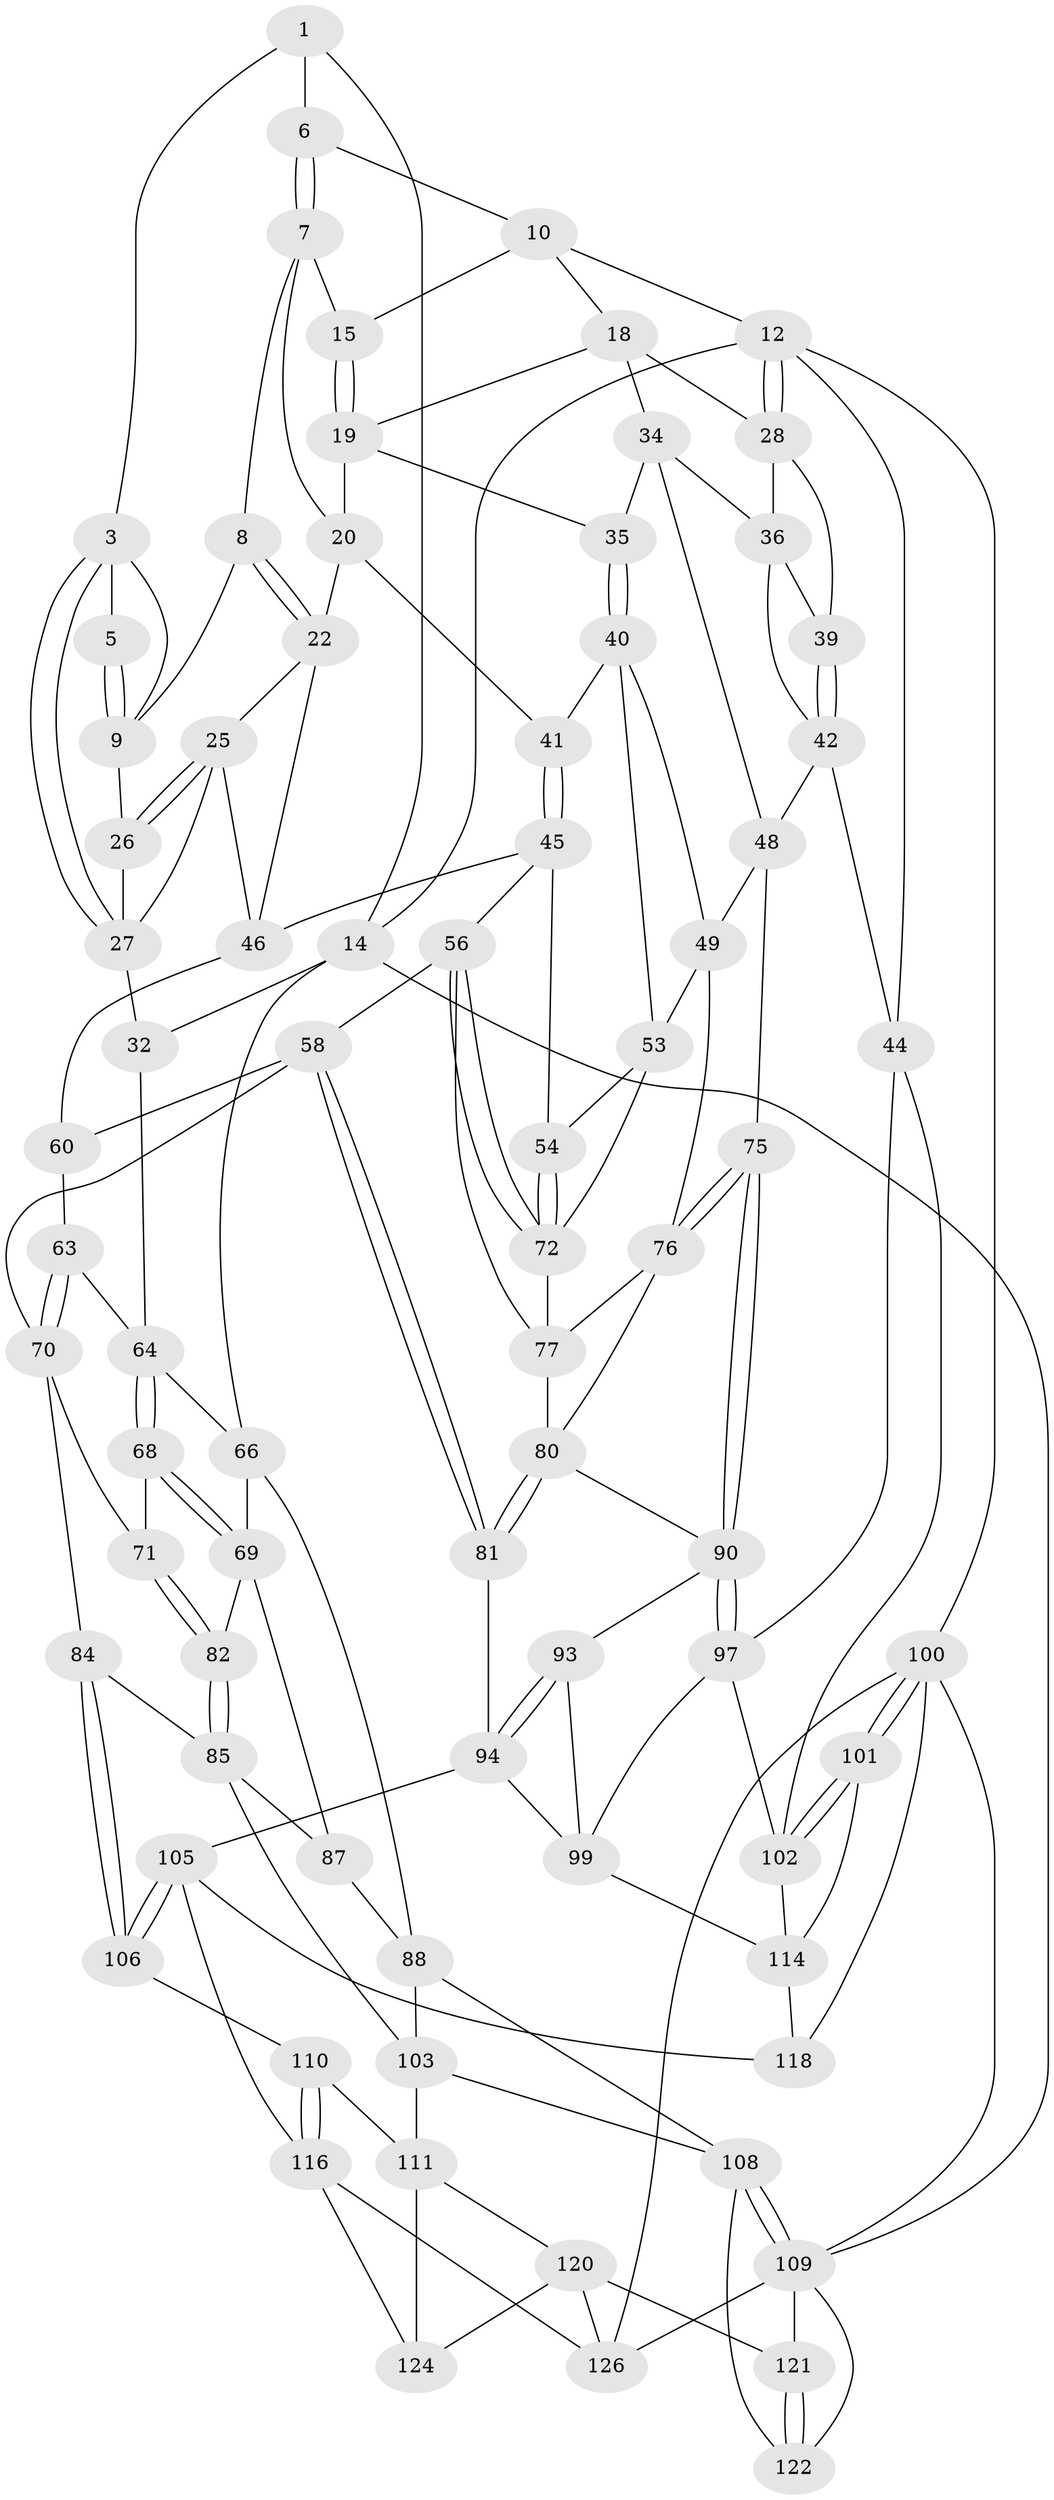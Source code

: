 // original degree distribution, {3: 0.015267175572519083, 5: 0.5648854961832062, 4: 0.22137404580152673, 6: 0.1984732824427481}
// Generated by graph-tools (version 1.1) at 2025/42/03/06/25 10:42:27]
// undirected, 78 vertices, 174 edges
graph export_dot {
graph [start="1"]
  node [color=gray90,style=filled];
  1 [pos="+0.556115601506596+0",super="+2"];
  3 [pos="+0.24689933407090142+0",super="+4"];
  5 [pos="+0.5058651766267661+0"];
  6 [pos="+0.5926719285647319+0"];
  7 [pos="+0.5935479123488449+0.030093650777933384",super="+16"];
  8 [pos="+0.5775540302797514+0.08251918121352034"];
  9 [pos="+0.49095791862441573+0.09323085817807235",super="+17"];
  10 [pos="+0.7709318441759735+0",super="+11"];
  12 [pos="+1+0",super="+13"];
  14 [pos="+0+0",super="+33"];
  15 [pos="+0.7270589199493637+0.03165717950911496"];
  18 [pos="+0.8592596448899472+0.10467130484272738",super="+30"];
  19 [pos="+0.7806166413832947+0.12889322061556166",super="+23"];
  20 [pos="+0.6725587738190952+0.12015522637544272",super="+21"];
  22 [pos="+0.6111221141901124+0.1553767046273804",super="+24"];
  25 [pos="+0.4796881935834224+0.22838198133444504",super="+47"];
  26 [pos="+0.45964868619584404+0.1916394051881966"];
  27 [pos="+0.22982242050152274+0.08276809261396953",super="+31"];
  28 [pos="+0.9525092764534667+0.15619212933559753",super="+29"];
  32 [pos="+0.1486282047519867+0.21865497499932557"];
  34 [pos="+0.788944829622931+0.25407029659554153",super="+38"];
  35 [pos="+0.757506353510333+0.24693992047516014"];
  36 [pos="+0.8984306063363218+0.19401062837364164",super="+37"];
  39 [pos="+0.9577584669722796+0.19727960986838283"];
  40 [pos="+0.7228024750179738+0.2647727055666279",super="+50"];
  41 [pos="+0.695472233578302+0.24800414398837783"];
  42 [pos="+1+0.3964742830335814",super="+43"];
  44 [pos="+1+0.4150568576792565",super="+96"];
  45 [pos="+0.5077113890629499+0.2714317121344865",super="+55"];
  46 [pos="+0.49604090307138493+0.2614246723393838",super="+52"];
  48 [pos="+0.8823338736003279+0.37162503782375705",super="+51"];
  49 [pos="+0.7993345131717565+0.41710191650161693",super="+61"];
  53 [pos="+0.6694954943313809+0.3446256471048141",super="+62"];
  54 [pos="+0.6081251006299692+0.36501698747024974"];
  56 [pos="+0.47473242342168676+0.48084601880365024",super="+57"];
  58 [pos="+0.4215131244262739+0.5501681220912497",super="+59"];
  60 [pos="+0.38992588877385087+0.3938292454449434"];
  63 [pos="+0.17078446303523956+0.279138920131628"];
  64 [pos="+0.168519491625631+0.2763509600736279",super="+65"];
  66 [pos="+0+0.5027014236818708",super="+67"];
  68 [pos="+0.13713826673303206+0.3948297679723153"];
  69 [pos="+0.025548246674808737+0.5102955467071507",super="+83"];
  70 [pos="+0.2542642400797218+0.4682946414362499",super="+74"];
  71 [pos="+0.14601585451052215+0.507654337675371"];
  72 [pos="+0.6076961915064323+0.37265325474742783",super="+73"];
  75 [pos="+0.7949579599741167+0.5609895065169161"];
  76 [pos="+0.7745469673759854+0.5330259372671295",super="+78"];
  77 [pos="+0.6163580174245895+0.4710102323906582",super="+79"];
  80 [pos="+0.6134381479351176+0.5927470286253025",super="+86"];
  81 [pos="+0.5514137283143004+0.6419807492097852"];
  82 [pos="+0.11426221368058588+0.5431294525473351"];
  84 [pos="+0.3397079228418232+0.6242199103975962"];
  85 [pos="+0.19090786832283974+0.6503609511281605",super="+92"];
  87 [pos="+0.045347070256065096+0.656949345156851"];
  88 [pos="+0+0.6536550326300404",super="+89"];
  90 [pos="+0.7991268685169354+0.5678383370432594",super="+91"];
  93 [pos="+0.6664962498478757+0.6976074061862264"];
  94 [pos="+0.6125878486262514+0.721762625891545",super="+95"];
  97 [pos="+0.8104538589281614+0.5784766899279657",super="+98"];
  99 [pos="+0.7894148495352749+0.6970554954108391",super="+113"];
  100 [pos="+1+1",super="+125"];
  101 [pos="+1+0.8648263609244059"];
  102 [pos="+1+0.6672901404274074",super="+107"];
  103 [pos="+0.13023297607042067+0.7560639069061091",super="+104"];
  105 [pos="+0.5732691175393374+0.7495309443488519",super="+117"];
  106 [pos="+0.35198576967395084+0.7034232362164492"];
  108 [pos="+0+0.8163475049540981",super="+119"];
  109 [pos="+0+1",super="+131"];
  110 [pos="+0.3529215371581634+0.7184051113783513"];
  111 [pos="+0.2942879894234118+0.827588619915871",super="+112"];
  114 [pos="+0.8456403004184039+0.772818324398779",super="+115"];
  116 [pos="+0.4818830310569376+0.8338121435761476",super="+123"];
  118 [pos="+0.8219111837275461+1"];
  120 [pos="+0.2519450754717955+0.8735651352889561",super="+127"];
  121 [pos="+0.14623389893329708+0.940610692178827",super="+130"];
  122 [pos="+0.0961502125730765+0.9117744919844453",super="+128"];
  124 [pos="+0.4403807108932656+0.8892325240668756"];
  126 [pos="+0.6208412184410688+1",super="+129"];
  1 -- 6;
  1 -- 3;
  1 -- 14;
  3 -- 27;
  3 -- 27;
  3 -- 9;
  3 -- 5;
  5 -- 9;
  5 -- 9;
  6 -- 7;
  6 -- 7;
  6 -- 10;
  7 -- 8;
  7 -- 15;
  7 -- 20;
  8 -- 9;
  8 -- 22;
  8 -- 22;
  9 -- 26;
  10 -- 15;
  10 -- 18;
  10 -- 12;
  12 -- 28;
  12 -- 28;
  12 -- 100;
  12 -- 44;
  12 -- 14;
  14 -- 109;
  14 -- 32;
  14 -- 66;
  15 -- 19;
  15 -- 19;
  18 -- 19;
  18 -- 34;
  18 -- 28;
  19 -- 35;
  19 -- 20;
  20 -- 41;
  20 -- 22;
  22 -- 46;
  22 -- 25;
  25 -- 26;
  25 -- 26;
  25 -- 27;
  25 -- 46;
  26 -- 27;
  27 -- 32;
  28 -- 39;
  28 -- 36;
  32 -- 64;
  34 -- 35;
  34 -- 48;
  34 -- 36;
  35 -- 40;
  35 -- 40;
  36 -- 39;
  36 -- 42;
  39 -- 42;
  39 -- 42;
  40 -- 41;
  40 -- 49;
  40 -- 53;
  41 -- 45;
  41 -- 45;
  42 -- 48;
  42 -- 44;
  44 -- 97;
  44 -- 102;
  45 -- 46;
  45 -- 56;
  45 -- 54;
  46 -- 60;
  48 -- 49;
  48 -- 75;
  49 -- 76;
  49 -- 53;
  53 -- 54;
  53 -- 72;
  54 -- 72;
  54 -- 72;
  56 -- 72;
  56 -- 72;
  56 -- 58;
  56 -- 77;
  58 -- 81;
  58 -- 81;
  58 -- 60;
  58 -- 70;
  60 -- 63;
  63 -- 64;
  63 -- 70;
  63 -- 70;
  64 -- 68;
  64 -- 68;
  64 -- 66;
  66 -- 69;
  66 -- 88;
  68 -- 69;
  68 -- 69;
  68 -- 71;
  69 -- 82;
  69 -- 87;
  70 -- 71;
  70 -- 84;
  71 -- 82;
  71 -- 82;
  72 -- 77;
  75 -- 76;
  75 -- 76;
  75 -- 90;
  75 -- 90;
  76 -- 80;
  76 -- 77;
  77 -- 80;
  80 -- 81;
  80 -- 81;
  80 -- 90;
  81 -- 94;
  82 -- 85;
  82 -- 85;
  84 -- 85;
  84 -- 106;
  84 -- 106;
  85 -- 103;
  85 -- 87;
  87 -- 88;
  88 -- 108;
  88 -- 103;
  90 -- 97;
  90 -- 97;
  90 -- 93;
  93 -- 94;
  93 -- 94;
  93 -- 99;
  94 -- 105;
  94 -- 99;
  97 -- 99;
  97 -- 102;
  99 -- 114;
  100 -- 101;
  100 -- 101;
  100 -- 109;
  100 -- 126;
  100 -- 118;
  101 -- 102;
  101 -- 102;
  101 -- 114;
  102 -- 114;
  103 -- 108;
  103 -- 111;
  105 -- 106;
  105 -- 106;
  105 -- 116;
  105 -- 118;
  106 -- 110;
  108 -- 109;
  108 -- 109;
  108 -- 122;
  109 -- 122;
  109 -- 121;
  109 -- 126;
  110 -- 111;
  110 -- 116;
  110 -- 116;
  111 -- 124;
  111 -- 120;
  114 -- 118;
  116 -- 124;
  116 -- 126;
  120 -- 121;
  120 -- 124;
  120 -- 126;
  121 -- 122 [weight=2];
  121 -- 122;
}
